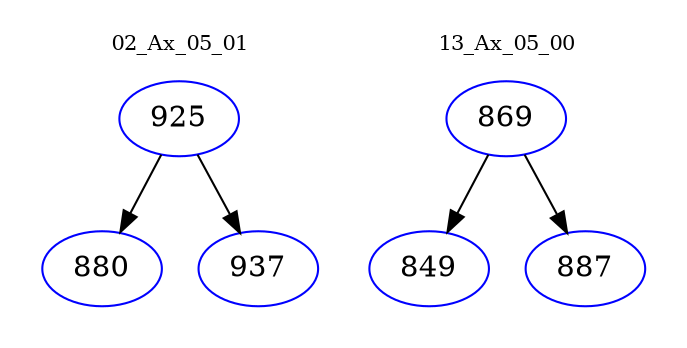 digraph{
subgraph cluster_0 {
color = white
label = "02_Ax_05_01";
fontsize=10;
T0_925 [label="925", color="blue"]
T0_925 -> T0_880 [color="black"]
T0_880 [label="880", color="blue"]
T0_925 -> T0_937 [color="black"]
T0_937 [label="937", color="blue"]
}
subgraph cluster_1 {
color = white
label = "13_Ax_05_00";
fontsize=10;
T1_869 [label="869", color="blue"]
T1_869 -> T1_849 [color="black"]
T1_849 [label="849", color="blue"]
T1_869 -> T1_887 [color="black"]
T1_887 [label="887", color="blue"]
}
}
